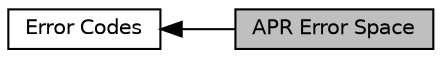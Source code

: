 digraph "APR Error Space"
{
  edge [fontname="Helvetica",fontsize="10",labelfontname="Helvetica",labelfontsize="10"];
  node [fontname="Helvetica",fontsize="10",shape=record];
  rankdir=LR;
  Node1 [label="Error Codes",height=0.2,width=0.4,color="black", fillcolor="white", style="filled",URL="$group__apr__errno.html"];
  Node0 [label="APR Error Space",height=0.2,width=0.4,color="black", fillcolor="grey75", style="filled", fontcolor="black"];
  Node1->Node0 [shape=plaintext, dir="back", style="solid"];
}
